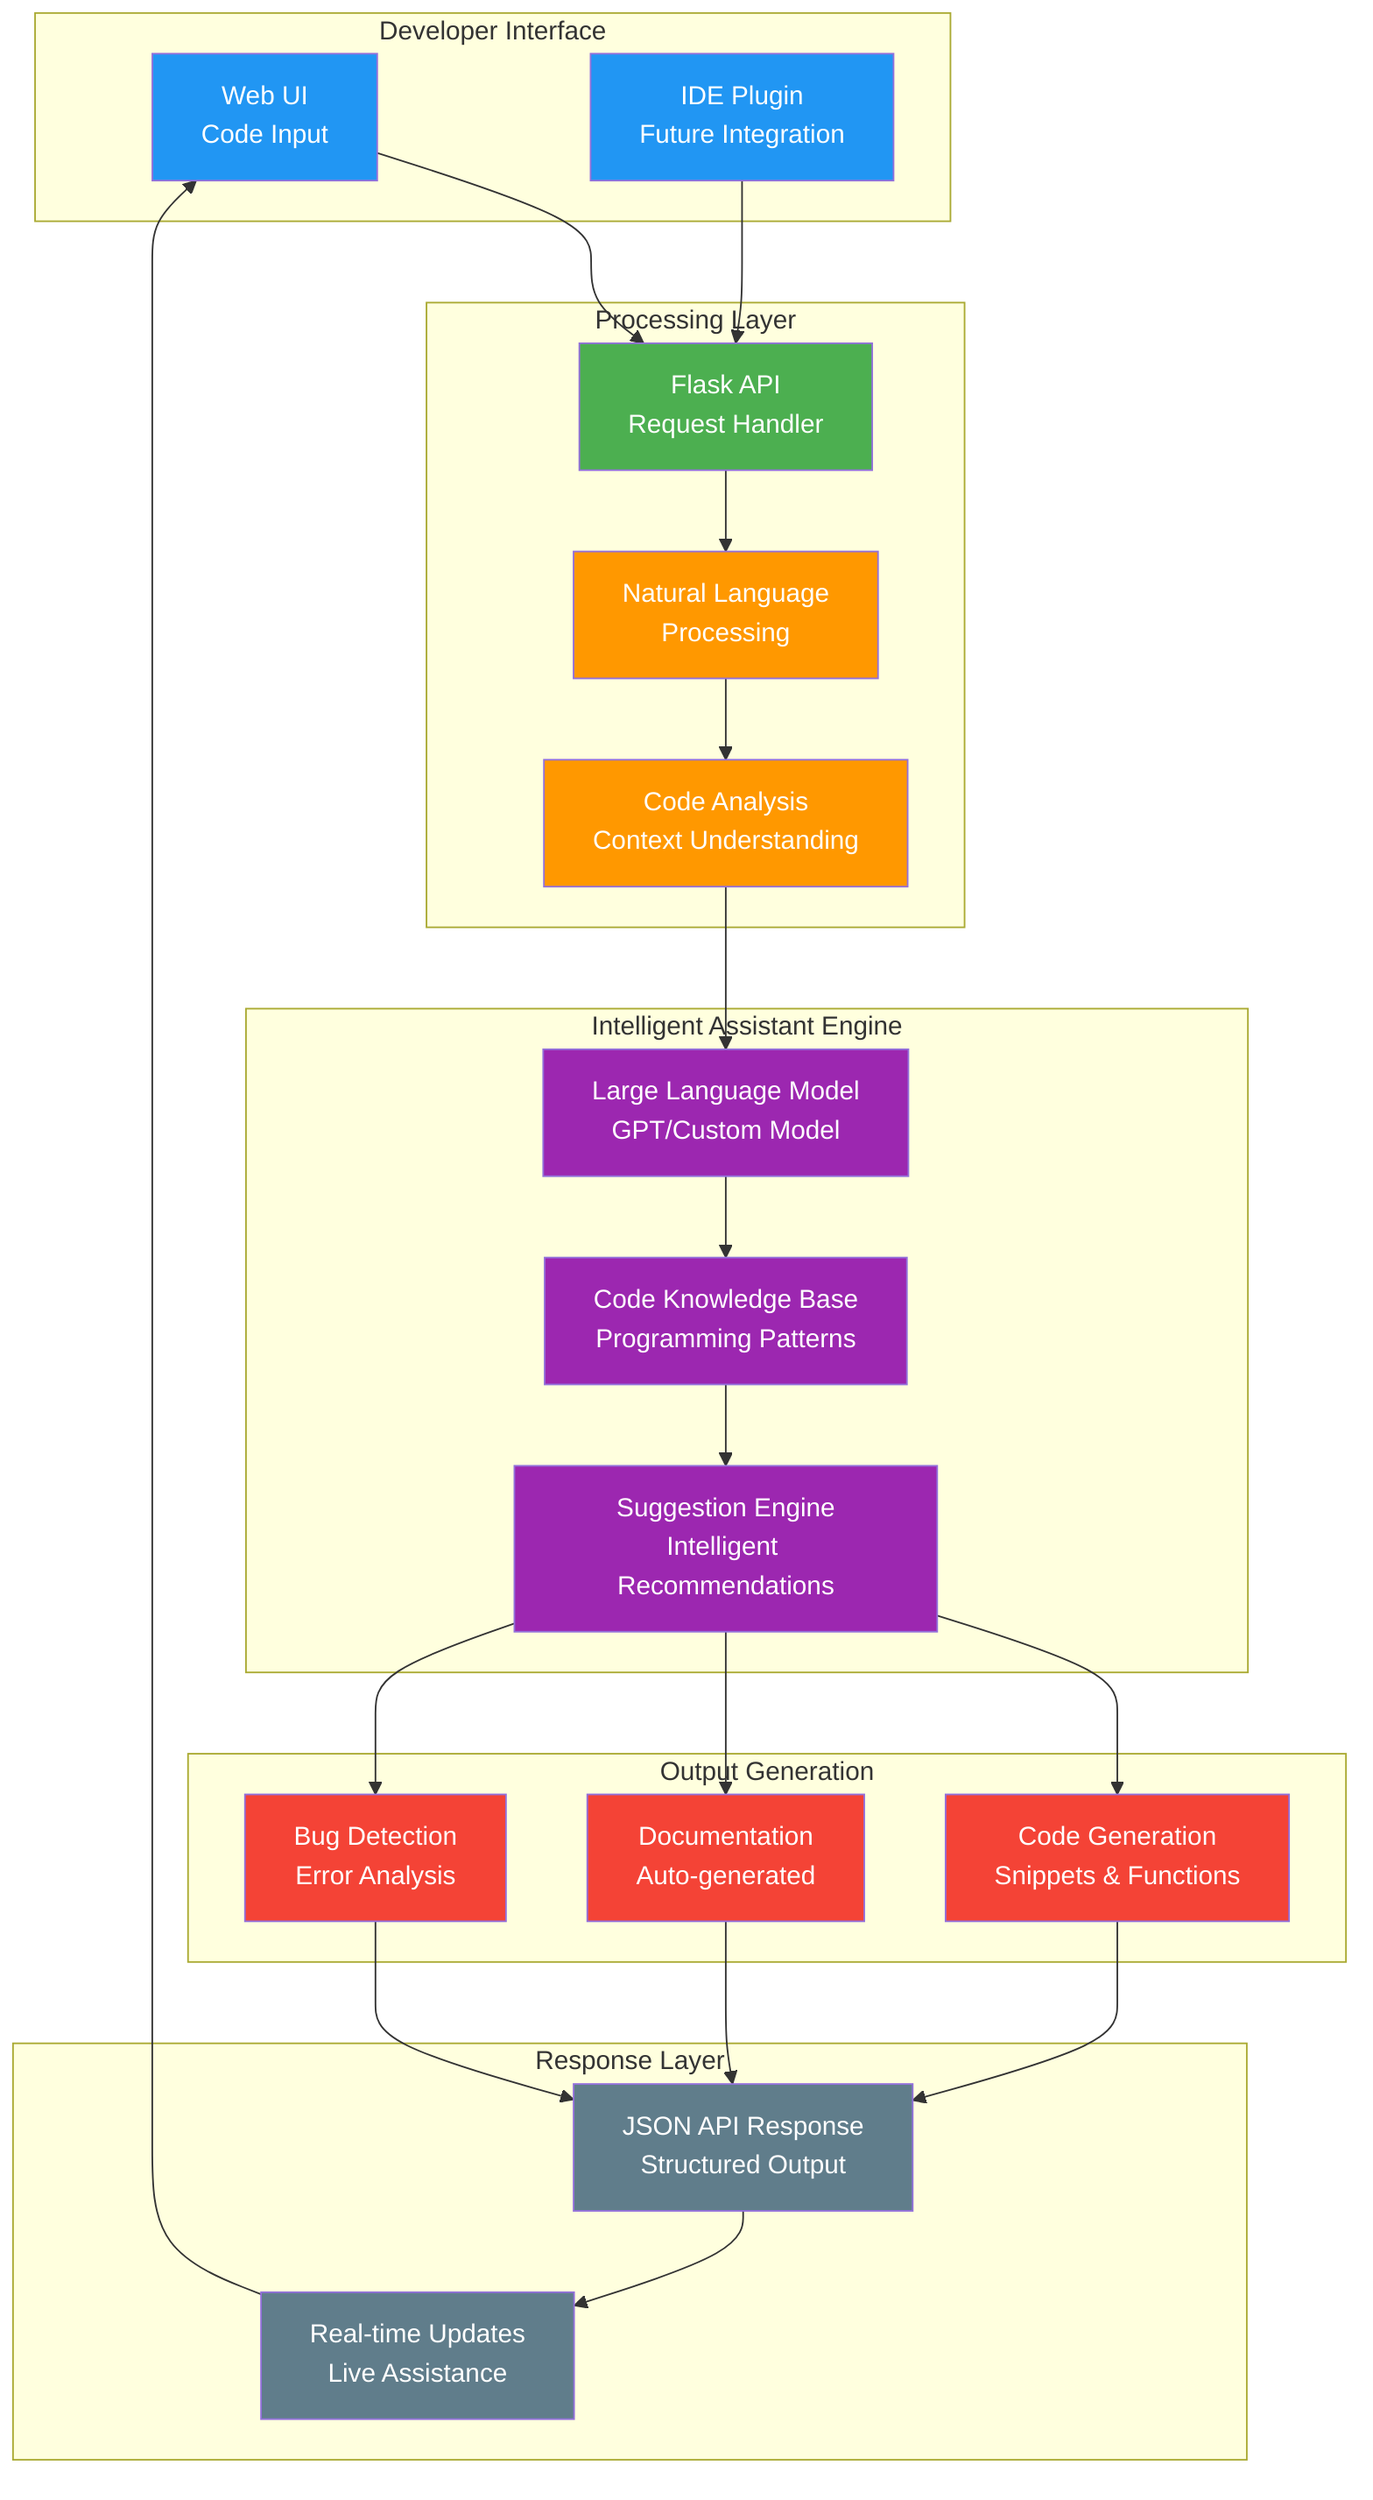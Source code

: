 graph TD
    subgraph "Developer Interface"
        A[Web UI<br/>Code Input]
        B[IDE Plugin<br/>Future Integration]
    end

    subgraph "Processing Layer"
        C[Flask API<br/>Request Handler]
        D[Natural Language<br/>Processing]
        E[Code Analysis<br/>Context Understanding]
    end

    subgraph "Intelligent Assistant Engine"
        F[Large Language Model<br/>GPT/Custom Model]
        G[Code Knowledge Base<br/>Programming Patterns]
        H[Suggestion Engine<br/>Intelligent Recommendations]
    end

    subgraph "Output Generation"
        I[Code Generation<br/>Snippets & Functions]
        J[Documentation<br/>Auto-generated]
        K[Bug Detection<br/>Error Analysis]
    end

    subgraph "Response Layer"
        L[JSON API Response<br/>Structured Output]
        M[Real-time Updates<br/>Live Assistance]
    end

    A --> C
    B --> C
    C --> D
    D --> E
    E --> F
    F --> G
    G --> H
    H --> I
    H --> J
    H --> K
    I --> L
    J --> L
    K --> L
    L --> M
    M --> A

    style A fill:#2196F3,color:#fff
    style B fill:#2196F3,color:#fff
    style C fill:#4CAF50,color:#fff
    style D fill:#FF9800,color:#fff
    style E fill:#FF9800,color:#fff
    style F fill:#9C27B0,color:#fff
    style G fill:#9C27B0,color:#fff
    style H fill:#9C27B0,color:#fff
    style I fill:#F44336,color:#fff
    style J fill:#F44336,color:#fff
    style K fill:#F44336,color:#fff
    style L fill:#607D8B,color:#fff
    style M fill:#607D8B,color:#fff
